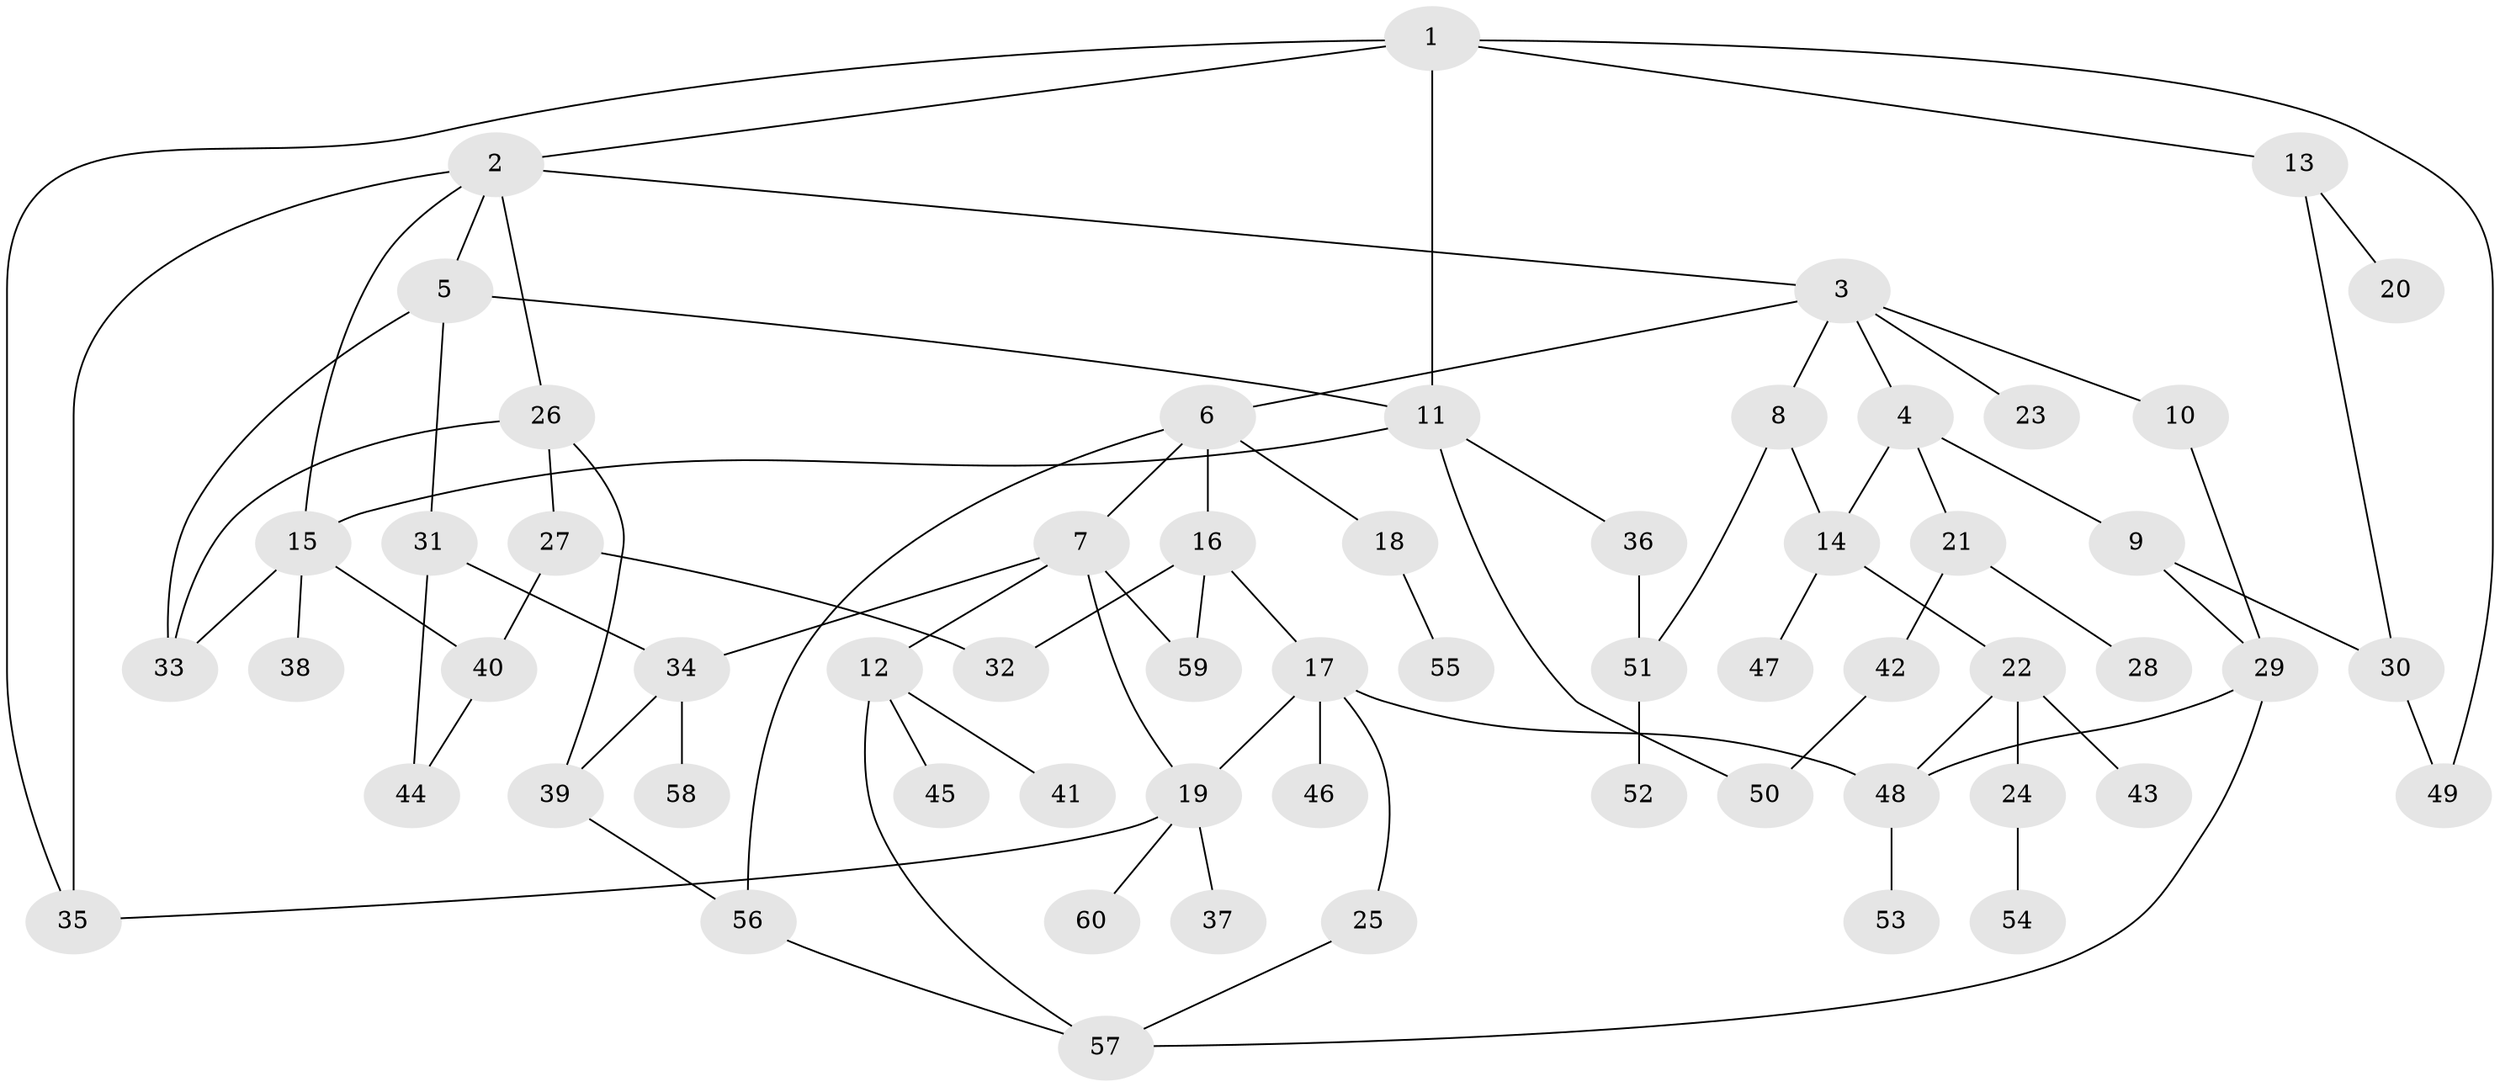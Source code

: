 // coarse degree distribution, {5: 0.11904761904761904, 6: 0.047619047619047616, 4: 0.21428571428571427, 3: 0.21428571428571427, 2: 0.16666666666666666, 7: 0.023809523809523808, 1: 0.21428571428571427}
// Generated by graph-tools (version 1.1) at 2025/23/03/03/25 07:23:30]
// undirected, 60 vertices, 84 edges
graph export_dot {
graph [start="1"]
  node [color=gray90,style=filled];
  1;
  2;
  3;
  4;
  5;
  6;
  7;
  8;
  9;
  10;
  11;
  12;
  13;
  14;
  15;
  16;
  17;
  18;
  19;
  20;
  21;
  22;
  23;
  24;
  25;
  26;
  27;
  28;
  29;
  30;
  31;
  32;
  33;
  34;
  35;
  36;
  37;
  38;
  39;
  40;
  41;
  42;
  43;
  44;
  45;
  46;
  47;
  48;
  49;
  50;
  51;
  52;
  53;
  54;
  55;
  56;
  57;
  58;
  59;
  60;
  1 -- 2;
  1 -- 11;
  1 -- 13;
  1 -- 49;
  1 -- 35;
  2 -- 3;
  2 -- 5;
  2 -- 26;
  2 -- 35;
  2 -- 15;
  3 -- 4;
  3 -- 6;
  3 -- 8;
  3 -- 10;
  3 -- 23;
  4 -- 9;
  4 -- 21;
  4 -- 14;
  5 -- 31;
  5 -- 11;
  5 -- 33;
  6 -- 7;
  6 -- 16;
  6 -- 18;
  6 -- 56;
  7 -- 12;
  7 -- 34;
  7 -- 59;
  7 -- 19;
  8 -- 14;
  8 -- 51;
  9 -- 29;
  9 -- 30;
  10 -- 29;
  11 -- 15;
  11 -- 36;
  11 -- 50;
  12 -- 41;
  12 -- 45;
  12 -- 57;
  13 -- 20;
  13 -- 30;
  14 -- 22;
  14 -- 47;
  15 -- 33;
  15 -- 38;
  15 -- 40;
  16 -- 17;
  16 -- 32;
  16 -- 59;
  17 -- 19;
  17 -- 25;
  17 -- 46;
  17 -- 48;
  18 -- 55;
  19 -- 35;
  19 -- 37;
  19 -- 60;
  21 -- 28;
  21 -- 42;
  22 -- 24;
  22 -- 43;
  22 -- 48;
  24 -- 54;
  25 -- 57;
  26 -- 27;
  26 -- 33;
  26 -- 39;
  27 -- 32;
  27 -- 40;
  29 -- 48;
  29 -- 57;
  30 -- 49;
  31 -- 34;
  31 -- 44;
  34 -- 39;
  34 -- 58;
  36 -- 51;
  39 -- 56;
  40 -- 44;
  42 -- 50;
  48 -- 53;
  51 -- 52;
  56 -- 57;
}
